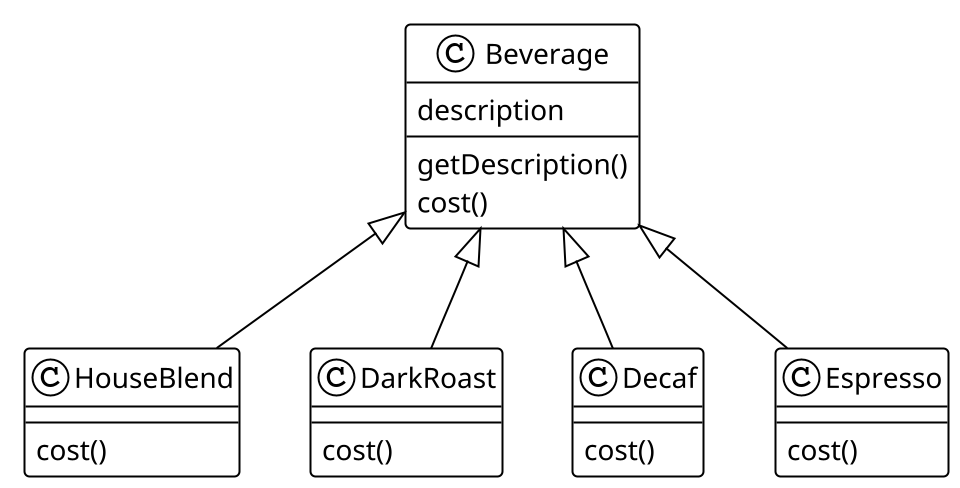@startuml Duck

!theme plain
skinparam backgroundColor #FFFFFF
scale 2

class Beverage {
    description
    getDescription()
    cost()
}

class HouseBlend {
    cost()
}

class DarkRoast {
    cost()
}

class Decaf {
    cost()
}

class Espresso {
    cost()
}


Beverage <|-- HouseBlend
Beverage <|-- DarkRoast
Beverage <|-- Decaf
Beverage <|-- Espresso

@enduml